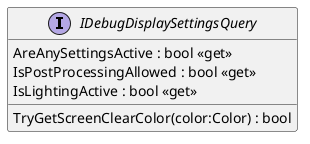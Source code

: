 @startuml
interface IDebugDisplaySettingsQuery {
    AreAnySettingsActive : bool <<get>>
    IsPostProcessingAllowed : bool <<get>>
    IsLightingActive : bool <<get>>
    TryGetScreenClearColor(color:Color) : bool
}
@enduml
